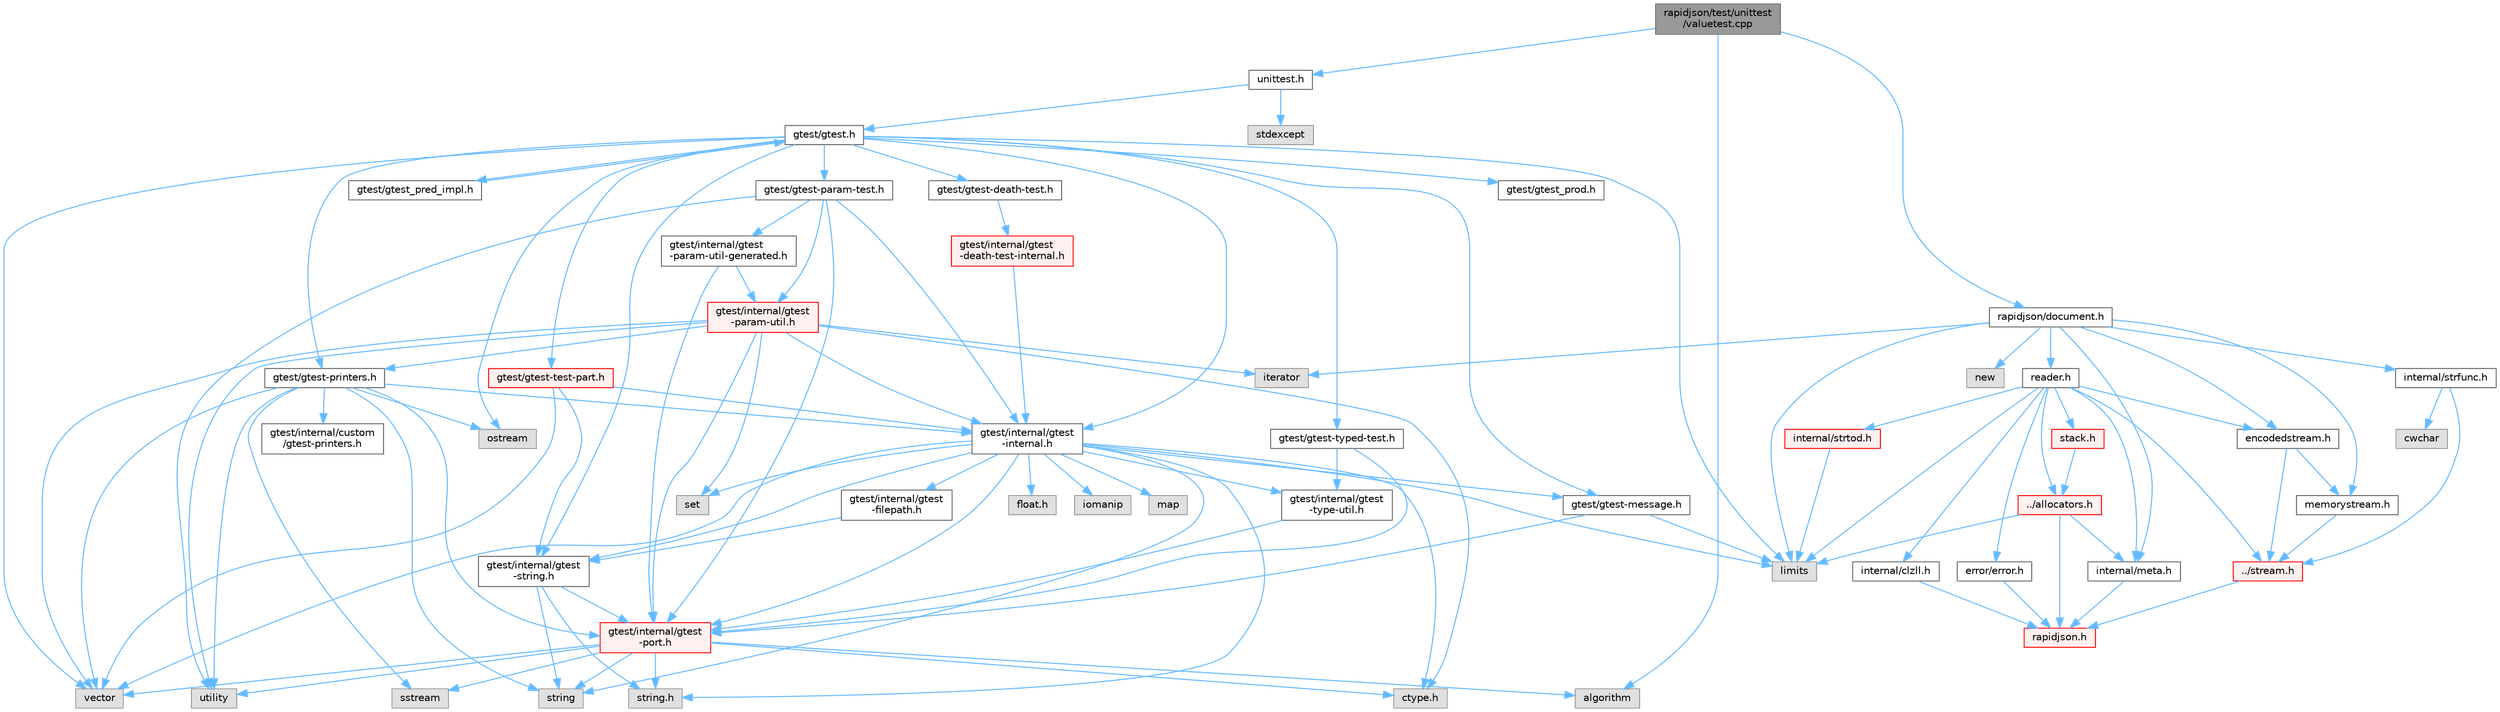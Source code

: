 digraph "rapidjson/test/unittest/valuetest.cpp"
{
 // LATEX_PDF_SIZE
  bgcolor="transparent";
  edge [fontname=Helvetica,fontsize=10,labelfontname=Helvetica,labelfontsize=10];
  node [fontname=Helvetica,fontsize=10,shape=box,height=0.2,width=0.4];
  Node1 [id="Node000001",label="rapidjson/test/unittest\l/valuetest.cpp",height=0.2,width=0.4,color="gray40", fillcolor="grey60", style="filled", fontcolor="black",tooltip=" "];
  Node1 -> Node2 [id="edge1_Node000001_Node000002",color="steelblue1",style="solid",tooltip=" "];
  Node2 [id="Node000002",label="unittest.h",height=0.2,width=0.4,color="grey40", fillcolor="white", style="filled",URL="$unittest_8h.html",tooltip=" "];
  Node2 -> Node3 [id="edge2_Node000002_Node000003",color="steelblue1",style="solid",tooltip=" "];
  Node3 [id="Node000003",label="gtest/gtest.h",height=0.2,width=0.4,color="grey40", fillcolor="white", style="filled",URL="$gtest_8h.html",tooltip=" "];
  Node3 -> Node4 [id="edge3_Node000003_Node000004",color="steelblue1",style="solid",tooltip=" "];
  Node4 [id="Node000004",label="limits",height=0.2,width=0.4,color="grey60", fillcolor="#E0E0E0", style="filled",tooltip=" "];
  Node3 -> Node5 [id="edge4_Node000003_Node000005",color="steelblue1",style="solid",tooltip=" "];
  Node5 [id="Node000005",label="ostream",height=0.2,width=0.4,color="grey60", fillcolor="#E0E0E0", style="filled",tooltip=" "];
  Node3 -> Node6 [id="edge5_Node000003_Node000006",color="steelblue1",style="solid",tooltip=" "];
  Node6 [id="Node000006",label="vector",height=0.2,width=0.4,color="grey60", fillcolor="#E0E0E0", style="filled",tooltip=" "];
  Node3 -> Node7 [id="edge6_Node000003_Node000007",color="steelblue1",style="solid",tooltip=" "];
  Node7 [id="Node000007",label="gtest/internal/gtest\l-internal.h",height=0.2,width=0.4,color="grey40", fillcolor="white", style="filled",URL="$gtest-internal_8h.html",tooltip=" "];
  Node7 -> Node8 [id="edge7_Node000007_Node000008",color="steelblue1",style="solid",tooltip=" "];
  Node8 [id="Node000008",label="gtest/internal/gtest\l-port.h",height=0.2,width=0.4,color="red", fillcolor="#FFF0F0", style="filled",URL="$gtest-port_8h.html",tooltip=" "];
  Node8 -> Node9 [id="edge8_Node000008_Node000009",color="steelblue1",style="solid",tooltip=" "];
  Node9 [id="Node000009",label="ctype.h",height=0.2,width=0.4,color="grey60", fillcolor="#E0E0E0", style="filled",tooltip=" "];
  Node8 -> Node13 [id="edge9_Node000008_Node000013",color="steelblue1",style="solid",tooltip=" "];
  Node13 [id="Node000013",label="string.h",height=0.2,width=0.4,color="grey60", fillcolor="#E0E0E0", style="filled",tooltip=" "];
  Node8 -> Node16 [id="edge10_Node000008_Node000016",color="steelblue1",style="solid",tooltip=" "];
  Node16 [id="Node000016",label="string",height=0.2,width=0.4,color="grey60", fillcolor="#E0E0E0", style="filled",tooltip=" "];
  Node8 -> Node17 [id="edge11_Node000008_Node000017",color="steelblue1",style="solid",tooltip=" "];
  Node17 [id="Node000017",label="algorithm",height=0.2,width=0.4,color="grey60", fillcolor="#E0E0E0", style="filled",tooltip=" "];
  Node8 -> Node19 [id="edge12_Node000008_Node000019",color="steelblue1",style="solid",tooltip=" "];
  Node19 [id="Node000019",label="sstream",height=0.2,width=0.4,color="grey60", fillcolor="#E0E0E0", style="filled",tooltip=" "];
  Node8 -> Node20 [id="edge13_Node000008_Node000020",color="steelblue1",style="solid",tooltip=" "];
  Node20 [id="Node000020",label="utility",height=0.2,width=0.4,color="grey60", fillcolor="#E0E0E0", style="filled",tooltip=" "];
  Node8 -> Node6 [id="edge14_Node000008_Node000006",color="steelblue1",style="solid",tooltip=" "];
  Node7 -> Node9 [id="edge15_Node000007_Node000009",color="steelblue1",style="solid",tooltip=" "];
  Node7 -> Node40 [id="edge16_Node000007_Node000040",color="steelblue1",style="solid",tooltip=" "];
  Node40 [id="Node000040",label="float.h",height=0.2,width=0.4,color="grey60", fillcolor="#E0E0E0", style="filled",tooltip=" "];
  Node7 -> Node13 [id="edge17_Node000007_Node000013",color="steelblue1",style="solid",tooltip=" "];
  Node7 -> Node41 [id="edge18_Node000007_Node000041",color="steelblue1",style="solid",tooltip=" "];
  Node41 [id="Node000041",label="iomanip",height=0.2,width=0.4,color="grey60", fillcolor="#E0E0E0", style="filled",tooltip=" "];
  Node7 -> Node4 [id="edge19_Node000007_Node000004",color="steelblue1",style="solid",tooltip=" "];
  Node7 -> Node42 [id="edge20_Node000007_Node000042",color="steelblue1",style="solid",tooltip=" "];
  Node42 [id="Node000042",label="map",height=0.2,width=0.4,color="grey60", fillcolor="#E0E0E0", style="filled",tooltip=" "];
  Node7 -> Node43 [id="edge21_Node000007_Node000043",color="steelblue1",style="solid",tooltip=" "];
  Node43 [id="Node000043",label="set",height=0.2,width=0.4,color="grey60", fillcolor="#E0E0E0", style="filled",tooltip=" "];
  Node7 -> Node16 [id="edge22_Node000007_Node000016",color="steelblue1",style="solid",tooltip=" "];
  Node7 -> Node6 [id="edge23_Node000007_Node000006",color="steelblue1",style="solid",tooltip=" "];
  Node7 -> Node44 [id="edge24_Node000007_Node000044",color="steelblue1",style="solid",tooltip=" "];
  Node44 [id="Node000044",label="gtest/gtest-message.h",height=0.2,width=0.4,color="grey40", fillcolor="white", style="filled",URL="$gtest-message_8h.html",tooltip=" "];
  Node44 -> Node4 [id="edge25_Node000044_Node000004",color="steelblue1",style="solid",tooltip=" "];
  Node44 -> Node8 [id="edge26_Node000044_Node000008",color="steelblue1",style="solid",tooltip=" "];
  Node7 -> Node45 [id="edge27_Node000007_Node000045",color="steelblue1",style="solid",tooltip=" "];
  Node45 [id="Node000045",label="gtest/internal/gtest\l-filepath.h",height=0.2,width=0.4,color="grey40", fillcolor="white", style="filled",URL="$gtest-filepath_8h.html",tooltip=" "];
  Node45 -> Node46 [id="edge28_Node000045_Node000046",color="steelblue1",style="solid",tooltip=" "];
  Node46 [id="Node000046",label="gtest/internal/gtest\l-string.h",height=0.2,width=0.4,color="grey40", fillcolor="white", style="filled",URL="$gtest-string_8h.html",tooltip=" "];
  Node46 -> Node13 [id="edge29_Node000046_Node000013",color="steelblue1",style="solid",tooltip=" "];
  Node46 -> Node16 [id="edge30_Node000046_Node000016",color="steelblue1",style="solid",tooltip=" "];
  Node46 -> Node8 [id="edge31_Node000046_Node000008",color="steelblue1",style="solid",tooltip=" "];
  Node7 -> Node46 [id="edge32_Node000007_Node000046",color="steelblue1",style="solid",tooltip=" "];
  Node7 -> Node47 [id="edge33_Node000007_Node000047",color="steelblue1",style="solid",tooltip=" "];
  Node47 [id="Node000047",label="gtest/internal/gtest\l-type-util.h",height=0.2,width=0.4,color="grey40", fillcolor="white", style="filled",URL="$gtest-type-util_8h.html",tooltip=" "];
  Node47 -> Node8 [id="edge34_Node000047_Node000008",color="steelblue1",style="solid",tooltip=" "];
  Node3 -> Node46 [id="edge35_Node000003_Node000046",color="steelblue1",style="solid",tooltip=" "];
  Node3 -> Node48 [id="edge36_Node000003_Node000048",color="steelblue1",style="solid",tooltip=" "];
  Node48 [id="Node000048",label="gtest/gtest-death-test.h",height=0.2,width=0.4,color="grey40", fillcolor="white", style="filled",URL="$gtest-death-test_8h.html",tooltip=" "];
  Node48 -> Node49 [id="edge37_Node000048_Node000049",color="steelblue1",style="solid",tooltip=" "];
  Node49 [id="Node000049",label="gtest/internal/gtest\l-death-test-internal.h",height=0.2,width=0.4,color="red", fillcolor="#FFF0F0", style="filled",URL="$gtest-death-test-internal_8h.html",tooltip=" "];
  Node49 -> Node7 [id="edge38_Node000049_Node000007",color="steelblue1",style="solid",tooltip=" "];
  Node3 -> Node44 [id="edge39_Node000003_Node000044",color="steelblue1",style="solid",tooltip=" "];
  Node3 -> Node50 [id="edge40_Node000003_Node000050",color="steelblue1",style="solid",tooltip=" "];
  Node50 [id="Node000050",label="gtest/gtest-param-test.h",height=0.2,width=0.4,color="grey40", fillcolor="white", style="filled",URL="$gtest-param-test_8h.html",tooltip=" "];
  Node50 -> Node8 [id="edge41_Node000050_Node000008",color="steelblue1",style="solid",tooltip=" "];
  Node50 -> Node20 [id="edge42_Node000050_Node000020",color="steelblue1",style="solid",tooltip=" "];
  Node50 -> Node7 [id="edge43_Node000050_Node000007",color="steelblue1",style="solid",tooltip=" "];
  Node50 -> Node51 [id="edge44_Node000050_Node000051",color="steelblue1",style="solid",tooltip=" "];
  Node51 [id="Node000051",label="gtest/internal/gtest\l-param-util.h",height=0.2,width=0.4,color="red", fillcolor="#FFF0F0", style="filled",URL="$gtest-param-util_8h.html",tooltip=" "];
  Node51 -> Node9 [id="edge45_Node000051_Node000009",color="steelblue1",style="solid",tooltip=" "];
  Node51 -> Node52 [id="edge46_Node000051_Node000052",color="steelblue1",style="solid",tooltip=" "];
  Node52 [id="Node000052",label="iterator",height=0.2,width=0.4,color="grey60", fillcolor="#E0E0E0", style="filled",tooltip=" "];
  Node51 -> Node43 [id="edge47_Node000051_Node000043",color="steelblue1",style="solid",tooltip=" "];
  Node51 -> Node20 [id="edge48_Node000051_Node000020",color="steelblue1",style="solid",tooltip=" "];
  Node51 -> Node6 [id="edge49_Node000051_Node000006",color="steelblue1",style="solid",tooltip=" "];
  Node51 -> Node7 [id="edge50_Node000051_Node000007",color="steelblue1",style="solid",tooltip=" "];
  Node51 -> Node8 [id="edge51_Node000051_Node000008",color="steelblue1",style="solid",tooltip=" "];
  Node51 -> Node55 [id="edge52_Node000051_Node000055",color="steelblue1",style="solid",tooltip=" "];
  Node55 [id="Node000055",label="gtest/gtest-printers.h",height=0.2,width=0.4,color="grey40", fillcolor="white", style="filled",URL="$gtest-printers_8h.html",tooltip=" "];
  Node55 -> Node5 [id="edge53_Node000055_Node000005",color="steelblue1",style="solid",tooltip=" "];
  Node55 -> Node19 [id="edge54_Node000055_Node000019",color="steelblue1",style="solid",tooltip=" "];
  Node55 -> Node16 [id="edge55_Node000055_Node000016",color="steelblue1",style="solid",tooltip=" "];
  Node55 -> Node20 [id="edge56_Node000055_Node000020",color="steelblue1",style="solid",tooltip=" "];
  Node55 -> Node6 [id="edge57_Node000055_Node000006",color="steelblue1",style="solid",tooltip=" "];
  Node55 -> Node8 [id="edge58_Node000055_Node000008",color="steelblue1",style="solid",tooltip=" "];
  Node55 -> Node7 [id="edge59_Node000055_Node000007",color="steelblue1",style="solid",tooltip=" "];
  Node55 -> Node56 [id="edge60_Node000055_Node000056",color="steelblue1",style="solid",tooltip=" "];
  Node56 [id="Node000056",label="gtest/internal/custom\l/gtest-printers.h",height=0.2,width=0.4,color="grey40", fillcolor="white", style="filled",URL="$internal_2custom_2gtest-printers_8h.html",tooltip=" "];
  Node50 -> Node57 [id="edge61_Node000050_Node000057",color="steelblue1",style="solid",tooltip=" "];
  Node57 [id="Node000057",label="gtest/internal/gtest\l-param-util-generated.h",height=0.2,width=0.4,color="grey40", fillcolor="white", style="filled",URL="$gtest-param-util-generated_8h.html",tooltip=" "];
  Node57 -> Node51 [id="edge62_Node000057_Node000051",color="steelblue1",style="solid",tooltip=" "];
  Node57 -> Node8 [id="edge63_Node000057_Node000008",color="steelblue1",style="solid",tooltip=" "];
  Node3 -> Node55 [id="edge64_Node000003_Node000055",color="steelblue1",style="solid",tooltip=" "];
  Node3 -> Node58 [id="edge65_Node000003_Node000058",color="steelblue1",style="solid",tooltip=" "];
  Node58 [id="Node000058",label="gtest/gtest_prod.h",height=0.2,width=0.4,color="grey40", fillcolor="white", style="filled",URL="$gtest__prod_8h.html",tooltip=" "];
  Node3 -> Node59 [id="edge66_Node000003_Node000059",color="steelblue1",style="solid",tooltip=" "];
  Node59 [id="Node000059",label="gtest/gtest-test-part.h",height=0.2,width=0.4,color="red", fillcolor="#FFF0F0", style="filled",URL="$gtest-test-part_8h.html",tooltip=" "];
  Node59 -> Node6 [id="edge67_Node000059_Node000006",color="steelblue1",style="solid",tooltip=" "];
  Node59 -> Node7 [id="edge68_Node000059_Node000007",color="steelblue1",style="solid",tooltip=" "];
  Node59 -> Node46 [id="edge69_Node000059_Node000046",color="steelblue1",style="solid",tooltip=" "];
  Node3 -> Node61 [id="edge70_Node000003_Node000061",color="steelblue1",style="solid",tooltip=" "];
  Node61 [id="Node000061",label="gtest/gtest-typed-test.h",height=0.2,width=0.4,color="grey40", fillcolor="white", style="filled",URL="$gtest-typed-test_8h.html",tooltip=" "];
  Node61 -> Node8 [id="edge71_Node000061_Node000008",color="steelblue1",style="solid",tooltip=" "];
  Node61 -> Node47 [id="edge72_Node000061_Node000047",color="steelblue1",style="solid",tooltip=" "];
  Node3 -> Node62 [id="edge73_Node000003_Node000062",color="steelblue1",style="solid",tooltip=" "];
  Node62 [id="Node000062",label="gtest/gtest_pred_impl.h",height=0.2,width=0.4,color="grey40", fillcolor="white", style="filled",URL="$gtest__pred__impl_8h.html",tooltip=" "];
  Node62 -> Node3 [id="edge74_Node000062_Node000003",color="steelblue1",style="solid",tooltip=" "];
  Node2 -> Node63 [id="edge75_Node000002_Node000063",color="steelblue1",style="solid",tooltip=" "];
  Node63 [id="Node000063",label="stdexcept",height=0.2,width=0.4,color="grey60", fillcolor="#E0E0E0", style="filled",tooltip=" "];
  Node1 -> Node64 [id="edge76_Node000001_Node000064",color="steelblue1",style="solid",tooltip=" "];
  Node64 [id="Node000064",label="rapidjson/document.h",height=0.2,width=0.4,color="grey40", fillcolor="white", style="filled",URL="$document_8h.html",tooltip=" "];
  Node64 -> Node65 [id="edge77_Node000064_Node000065",color="steelblue1",style="solid",tooltip=" "];
  Node65 [id="Node000065",label="reader.h",height=0.2,width=0.4,color="grey40", fillcolor="white", style="filled",URL="$reader_8h.html",tooltip=" "];
  Node65 -> Node26 [id="edge78_Node000065_Node000026",color="steelblue1",style="solid",tooltip=" "];
  Node26 [id="Node000026",label="../allocators.h",height=0.2,width=0.4,color="red", fillcolor="#FFF0F0", style="filled",URL="$allocators_8h.html",tooltip=" "];
  Node26 -> Node27 [id="edge79_Node000026_Node000027",color="steelblue1",style="solid",tooltip=" "];
  Node27 [id="Node000027",label="rapidjson.h",height=0.2,width=0.4,color="red", fillcolor="#FFF0F0", style="filled",URL="$rapidjson_8h.html",tooltip="common definitions and configuration"];
  Node26 -> Node31 [id="edge80_Node000026_Node000031",color="steelblue1",style="solid",tooltip=" "];
  Node31 [id="Node000031",label="internal/meta.h",height=0.2,width=0.4,color="grey40", fillcolor="white", style="filled",URL="$meta_8h.html",tooltip=" "];
  Node31 -> Node27 [id="edge81_Node000031_Node000027",color="steelblue1",style="solid",tooltip=" "];
  Node26 -> Node4 [id="edge82_Node000026_Node000004",color="steelblue1",style="solid",tooltip=" "];
  Node65 -> Node33 [id="edge83_Node000065_Node000033",color="steelblue1",style="solid",tooltip=" "];
  Node33 [id="Node000033",label="../stream.h",height=0.2,width=0.4,color="red", fillcolor="#FFF0F0", style="filled",URL="$stream_8h.html",tooltip=" "];
  Node33 -> Node27 [id="edge84_Node000033_Node000027",color="steelblue1",style="solid",tooltip=" "];
  Node65 -> Node66 [id="edge85_Node000065_Node000066",color="steelblue1",style="solid",tooltip=" "];
  Node66 [id="Node000066",label="encodedstream.h",height=0.2,width=0.4,color="grey40", fillcolor="white", style="filled",URL="$encodedstream_8h.html",tooltip=" "];
  Node66 -> Node33 [id="edge86_Node000066_Node000033",color="steelblue1",style="solid",tooltip=" "];
  Node66 -> Node67 [id="edge87_Node000066_Node000067",color="steelblue1",style="solid",tooltip=" "];
  Node67 [id="Node000067",label="memorystream.h",height=0.2,width=0.4,color="grey40", fillcolor="white", style="filled",URL="$memorystream_8h.html",tooltip=" "];
  Node67 -> Node33 [id="edge88_Node000067_Node000033",color="steelblue1",style="solid",tooltip=" "];
  Node65 -> Node68 [id="edge89_Node000065_Node000068",color="steelblue1",style="solid",tooltip=" "];
  Node68 [id="Node000068",label="internal/clzll.h",height=0.2,width=0.4,color="grey40", fillcolor="white", style="filled",URL="$clzll_8h.html",tooltip=" "];
  Node68 -> Node27 [id="edge90_Node000068_Node000027",color="steelblue1",style="solid",tooltip=" "];
  Node65 -> Node31 [id="edge91_Node000065_Node000031",color="steelblue1",style="solid",tooltip=" "];
  Node65 -> Node35 [id="edge92_Node000065_Node000035",color="steelblue1",style="solid",tooltip=" "];
  Node35 [id="Node000035",label="stack.h",height=0.2,width=0.4,color="red", fillcolor="#FFF0F0", style="filled",URL="$stack_8h.html",tooltip=" "];
  Node35 -> Node26 [id="edge93_Node000035_Node000026",color="steelblue1",style="solid",tooltip=" "];
  Node65 -> Node69 [id="edge94_Node000065_Node000069",color="steelblue1",style="solid",tooltip=" "];
  Node69 [id="Node000069",label="internal/strtod.h",height=0.2,width=0.4,color="red", fillcolor="#FFF0F0", style="filled",URL="$strtod_8h.html",tooltip=" "];
  Node69 -> Node4 [id="edge95_Node000069_Node000004",color="steelblue1",style="solid",tooltip=" "];
  Node65 -> Node4 [id="edge96_Node000065_Node000004",color="steelblue1",style="solid",tooltip=" "];
  Node65 -> Node75 [id="edge97_Node000065_Node000075",color="steelblue1",style="solid",tooltip=" "];
  Node75 [id="Node000075",label="error/error.h",height=0.2,width=0.4,color="grey40", fillcolor="white", style="filled",URL="$error_8h.html",tooltip=" "];
  Node75 -> Node27 [id="edge98_Node000075_Node000027",color="steelblue1",style="solid",tooltip=" "];
  Node64 -> Node31 [id="edge99_Node000064_Node000031",color="steelblue1",style="solid",tooltip=" "];
  Node64 -> Node76 [id="edge100_Node000064_Node000076",color="steelblue1",style="solid",tooltip=" "];
  Node76 [id="Node000076",label="internal/strfunc.h",height=0.2,width=0.4,color="grey40", fillcolor="white", style="filled",URL="$strfunc_8h.html",tooltip=" "];
  Node76 -> Node33 [id="edge101_Node000076_Node000033",color="steelblue1",style="solid",tooltip=" "];
  Node76 -> Node77 [id="edge102_Node000076_Node000077",color="steelblue1",style="solid",tooltip=" "];
  Node77 [id="Node000077",label="cwchar",height=0.2,width=0.4,color="grey60", fillcolor="#E0E0E0", style="filled",tooltip=" "];
  Node64 -> Node67 [id="edge103_Node000064_Node000067",color="steelblue1",style="solid",tooltip=" "];
  Node64 -> Node66 [id="edge104_Node000064_Node000066",color="steelblue1",style="solid",tooltip=" "];
  Node64 -> Node78 [id="edge105_Node000064_Node000078",color="steelblue1",style="solid",tooltip=" "];
  Node78 [id="Node000078",label="new",height=0.2,width=0.4,color="grey60", fillcolor="#E0E0E0", style="filled",tooltip=" "];
  Node64 -> Node4 [id="edge106_Node000064_Node000004",color="steelblue1",style="solid",tooltip=" "];
  Node64 -> Node52 [id="edge107_Node000064_Node000052",color="steelblue1",style="solid",tooltip=" "];
  Node1 -> Node17 [id="edge108_Node000001_Node000017",color="steelblue1",style="solid",tooltip=" "];
}
